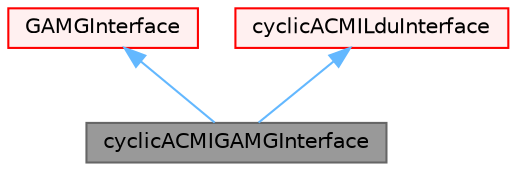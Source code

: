 digraph "cyclicACMIGAMGInterface"
{
 // LATEX_PDF_SIZE
  bgcolor="transparent";
  edge [fontname=Helvetica,fontsize=10,labelfontname=Helvetica,labelfontsize=10];
  node [fontname=Helvetica,fontsize=10,shape=box,height=0.2,width=0.4];
  Node1 [id="Node000001",label="cyclicACMIGAMGInterface",height=0.2,width=0.4,color="gray40", fillcolor="grey60", style="filled", fontcolor="black",tooltip="GAMG agglomerated cyclic ACMI interface."];
  Node2 -> Node1 [id="edge1_Node000001_Node000002",dir="back",color="steelblue1",style="solid",tooltip=" "];
  Node2 [id="Node000002",label="GAMGInterface",height=0.2,width=0.4,color="red", fillcolor="#FFF0F0", style="filled",URL="$classFoam_1_1GAMGInterface.html",tooltip="Abstract base class for GAMG agglomerated interfaces."];
  Node9 -> Node1 [id="edge2_Node000001_Node000009",dir="back",color="steelblue1",style="solid",tooltip=" "];
  Node9 [id="Node000009",label="cyclicACMILduInterface",height=0.2,width=0.4,color="red", fillcolor="#FFF0F0", style="filled",URL="$classFoam_1_1cyclicACMILduInterface.html",tooltip="An abstract base class for cyclic ACMI coupled interfaces."];
}
